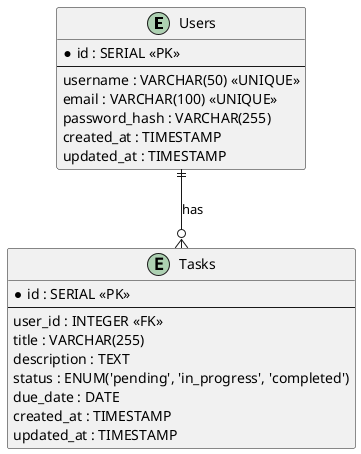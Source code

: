 @startuml ER

entity "Users" as users {
  *id : SERIAL <<PK>>
  --
  username : VARCHAR(50) <<UNIQUE>>
  email : VARCHAR(100) <<UNIQUE>>
  password_hash : VARCHAR(255)
  created_at : TIMESTAMP
  updated_at : TIMESTAMP
}

entity "Tasks" as tasks {
  *id : SERIAL <<PK>>
  --
  user_id : INTEGER <<FK>>
  title : VARCHAR(255)
  description : TEXT
  status : ENUM('pending', 'in_progress', 'completed')
  due_date : DATE
  created_at : TIMESTAMP
  updated_at : TIMESTAMP
}

users ||--o{ tasks : "has"

@enduml
